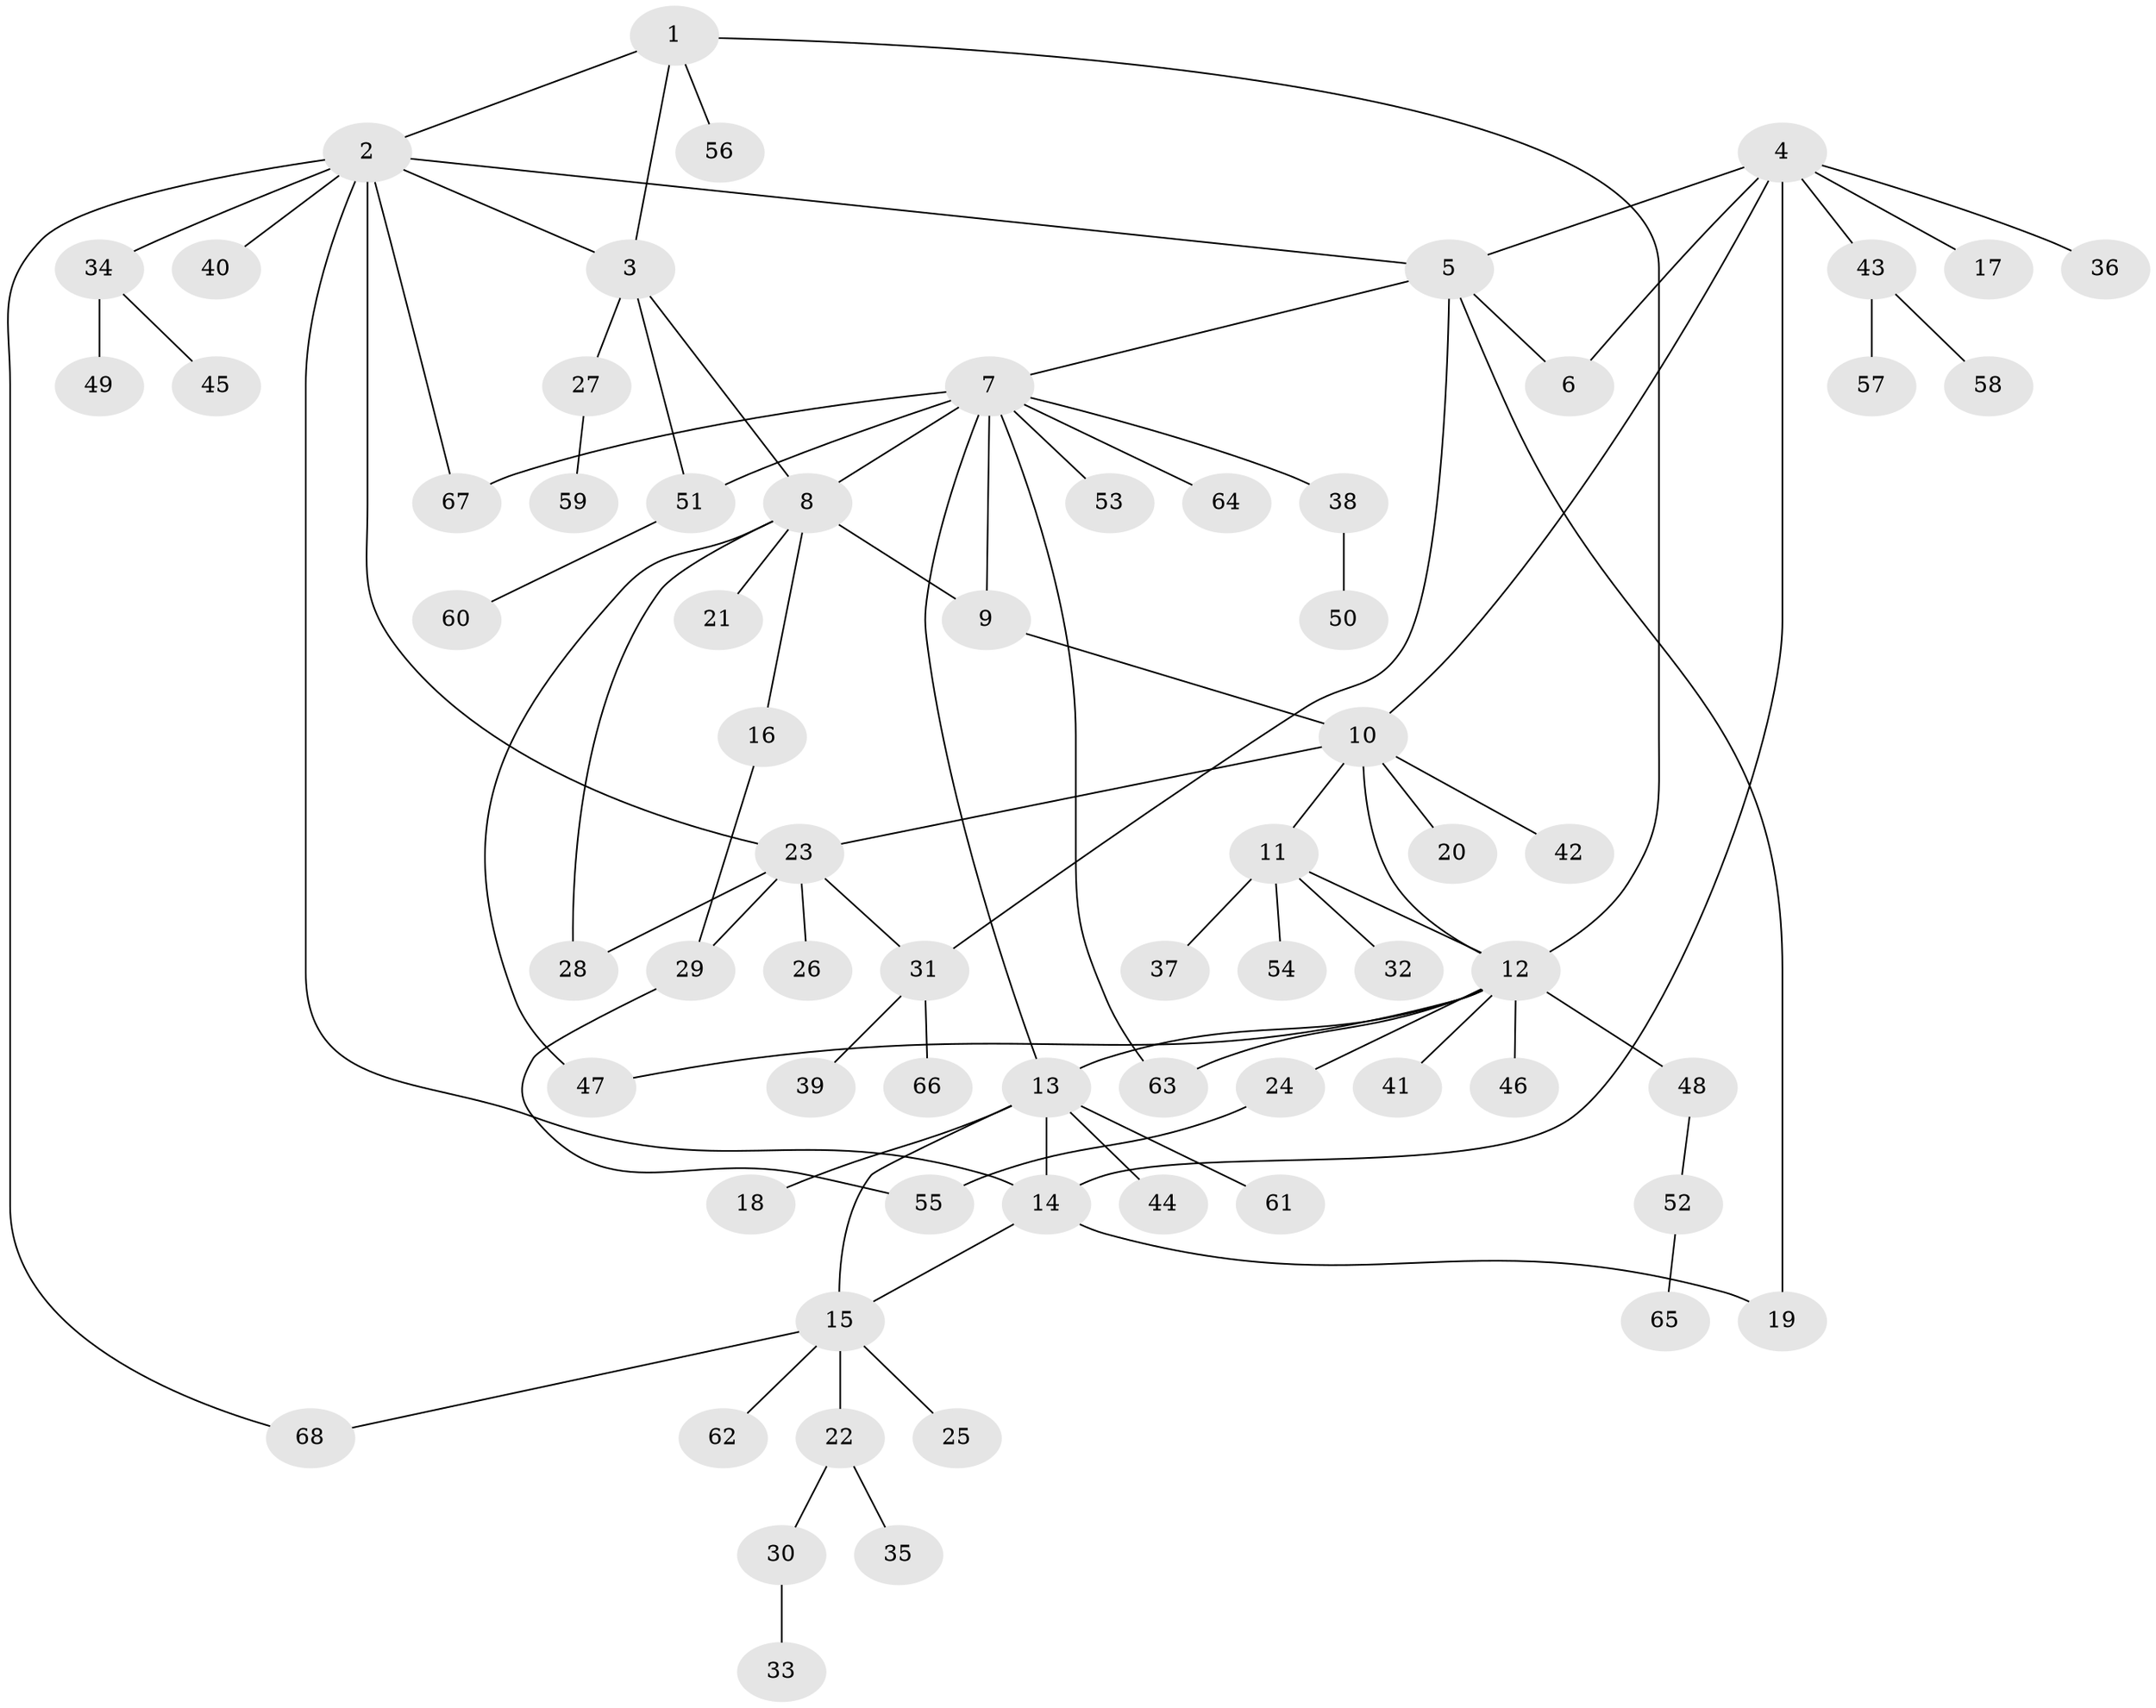// coarse degree distribution, {6: 0.058823529411764705, 11: 0.0196078431372549, 10: 0.0392156862745098, 7: 0.0196078431372549, 2: 0.2549019607843137, 3: 0.058823529411764705, 4: 0.0196078431372549, 15: 0.0196078431372549, 5: 0.0196078431372549, 1: 0.49019607843137253}
// Generated by graph-tools (version 1.1) at 2025/52/02/27/25 19:52:22]
// undirected, 68 vertices, 89 edges
graph export_dot {
graph [start="1"]
  node [color=gray90,style=filled];
  1;
  2;
  3;
  4;
  5;
  6;
  7;
  8;
  9;
  10;
  11;
  12;
  13;
  14;
  15;
  16;
  17;
  18;
  19;
  20;
  21;
  22;
  23;
  24;
  25;
  26;
  27;
  28;
  29;
  30;
  31;
  32;
  33;
  34;
  35;
  36;
  37;
  38;
  39;
  40;
  41;
  42;
  43;
  44;
  45;
  46;
  47;
  48;
  49;
  50;
  51;
  52;
  53;
  54;
  55;
  56;
  57;
  58;
  59;
  60;
  61;
  62;
  63;
  64;
  65;
  66;
  67;
  68;
  1 -- 2;
  1 -- 3;
  1 -- 12;
  1 -- 56;
  2 -- 3;
  2 -- 5;
  2 -- 14;
  2 -- 23;
  2 -- 34;
  2 -- 40;
  2 -- 67;
  2 -- 68;
  3 -- 8;
  3 -- 27;
  3 -- 51;
  4 -- 5;
  4 -- 6;
  4 -- 10;
  4 -- 14;
  4 -- 17;
  4 -- 36;
  4 -- 43;
  5 -- 6;
  5 -- 7;
  5 -- 19;
  5 -- 31;
  7 -- 8;
  7 -- 9;
  7 -- 13;
  7 -- 38;
  7 -- 51;
  7 -- 53;
  7 -- 63;
  7 -- 64;
  7 -- 67;
  8 -- 9;
  8 -- 16;
  8 -- 21;
  8 -- 28;
  8 -- 47;
  9 -- 10;
  10 -- 11;
  10 -- 12;
  10 -- 20;
  10 -- 23;
  10 -- 42;
  11 -- 12;
  11 -- 32;
  11 -- 37;
  11 -- 54;
  12 -- 13;
  12 -- 24;
  12 -- 41;
  12 -- 46;
  12 -- 47;
  12 -- 48;
  12 -- 63;
  13 -- 14;
  13 -- 15;
  13 -- 18;
  13 -- 44;
  13 -- 61;
  14 -- 15;
  14 -- 19;
  15 -- 22;
  15 -- 25;
  15 -- 62;
  15 -- 68;
  16 -- 29;
  22 -- 30;
  22 -- 35;
  23 -- 26;
  23 -- 28;
  23 -- 29;
  23 -- 31;
  24 -- 55;
  27 -- 59;
  29 -- 55;
  30 -- 33;
  31 -- 39;
  31 -- 66;
  34 -- 45;
  34 -- 49;
  38 -- 50;
  43 -- 57;
  43 -- 58;
  48 -- 52;
  51 -- 60;
  52 -- 65;
}
